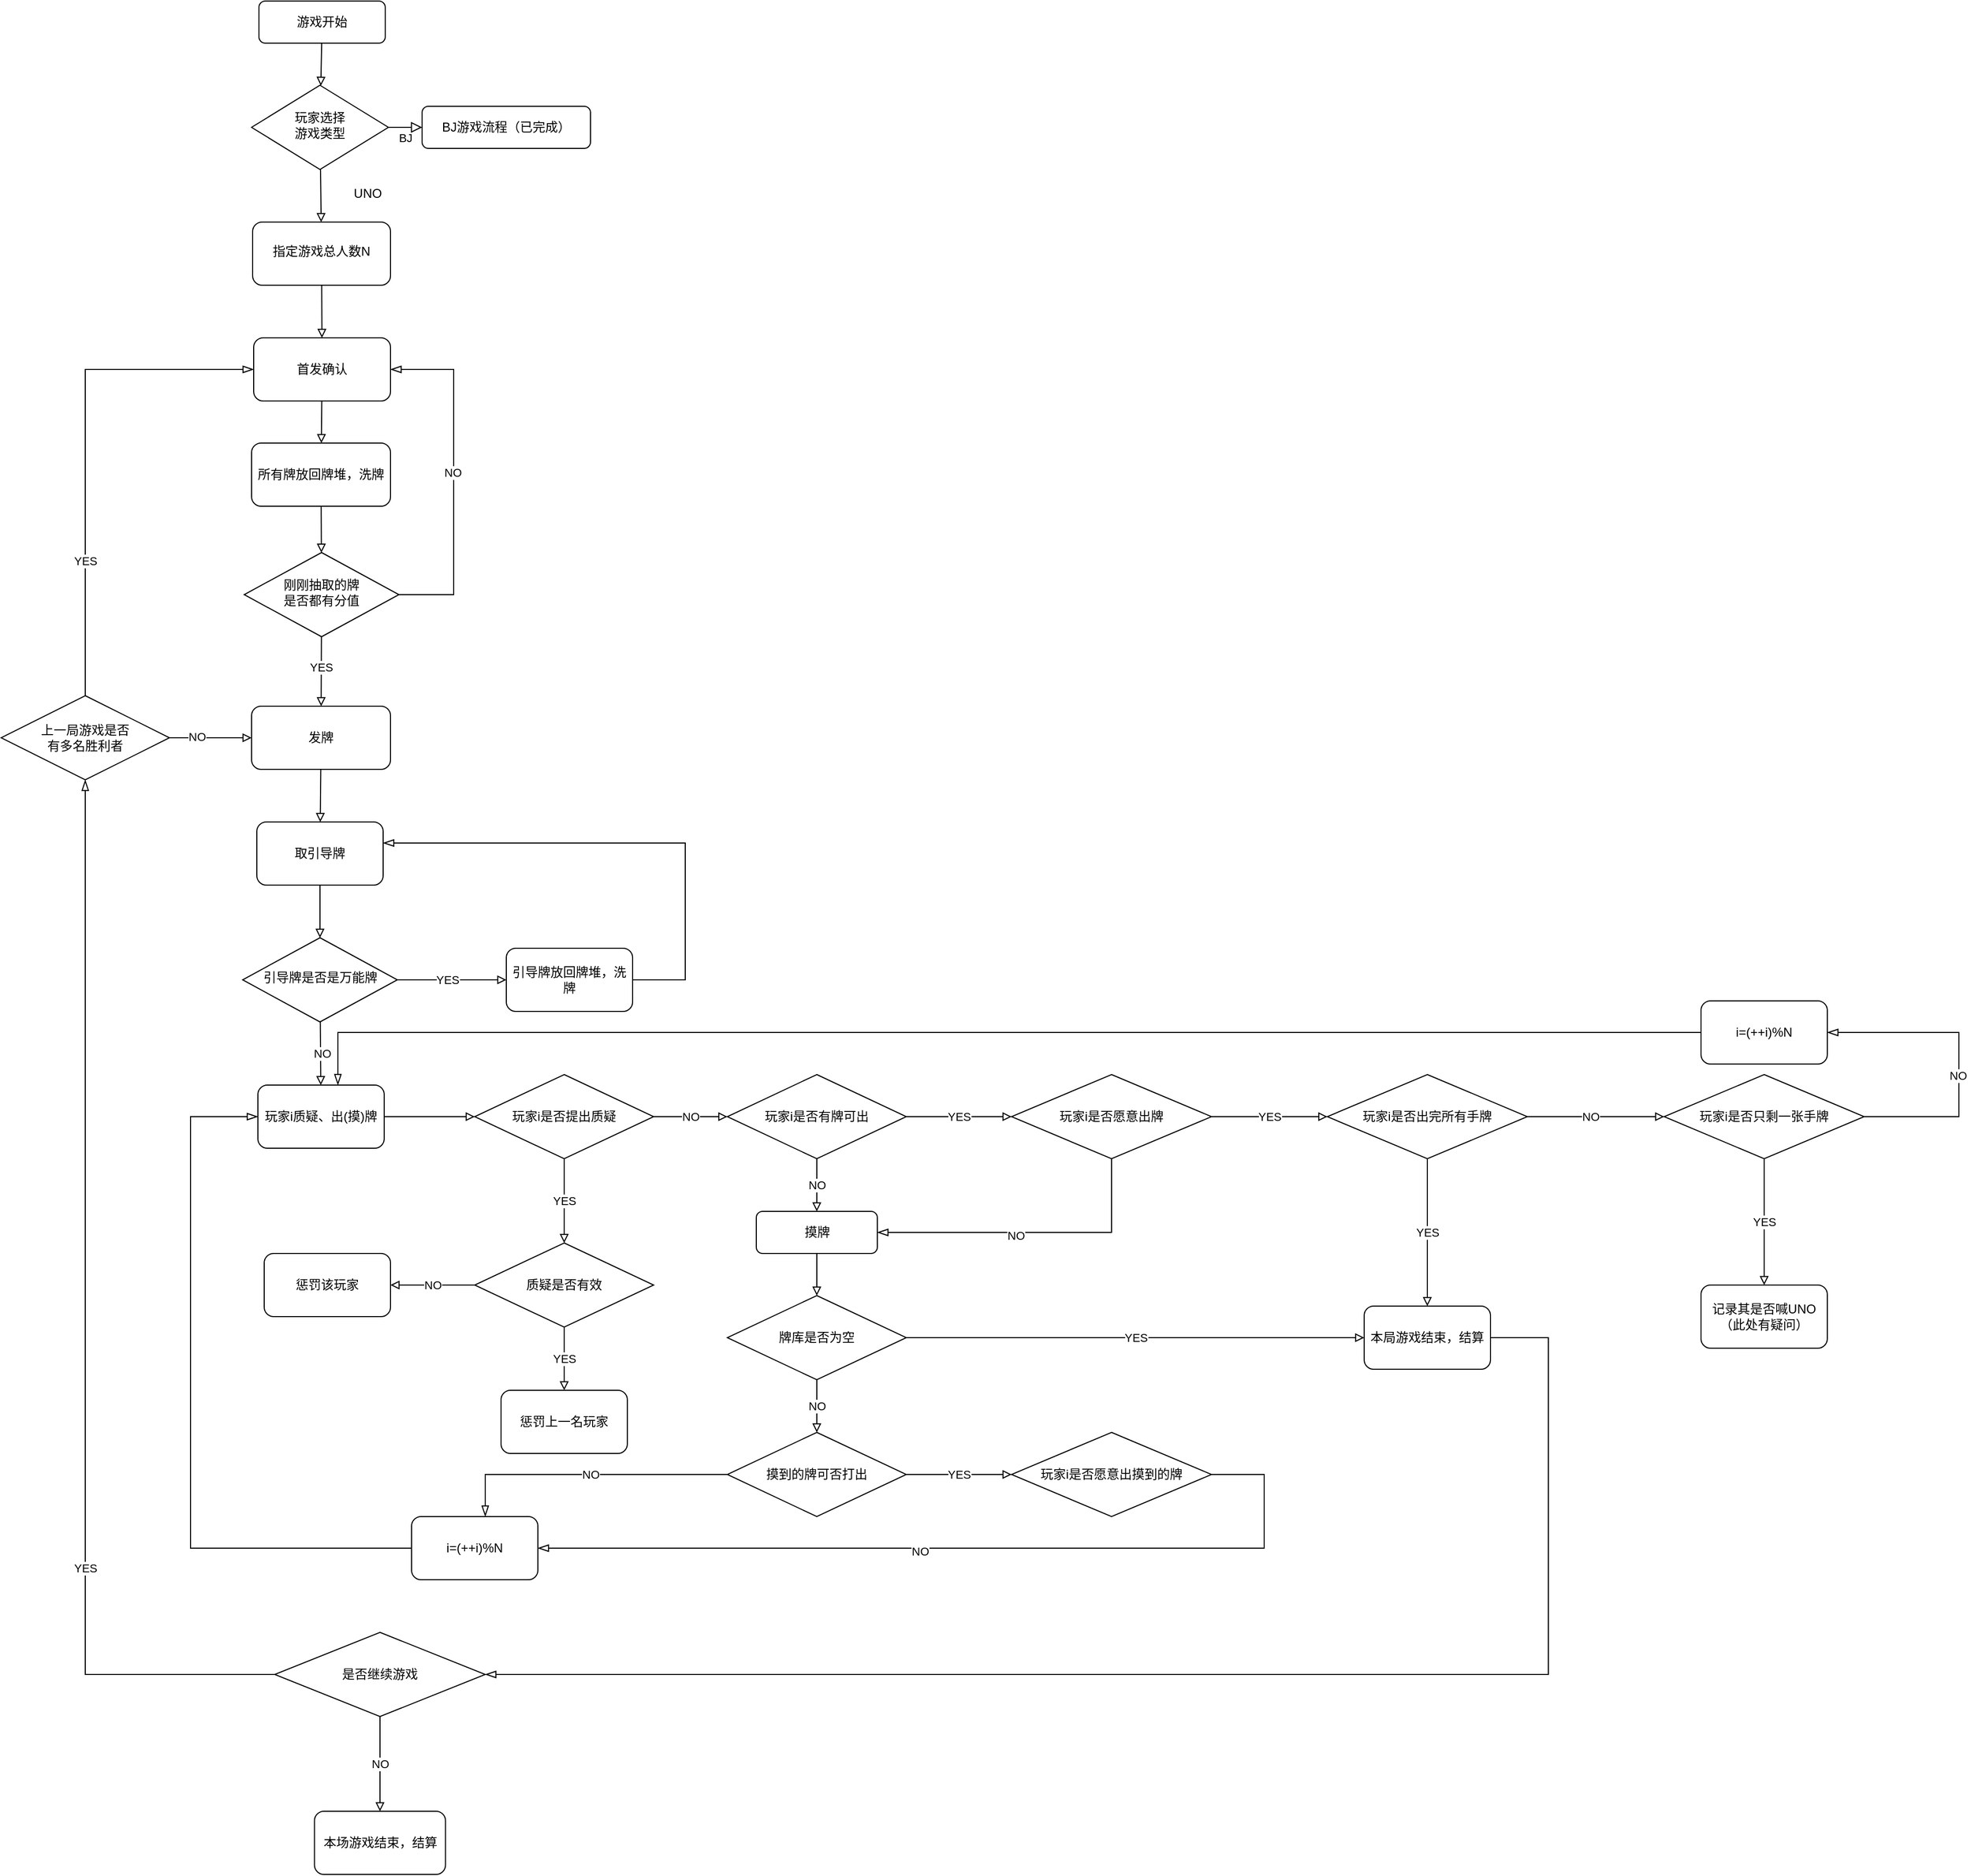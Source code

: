 <mxfile version="24.4.7" type="device">
  <diagram id="C5RBs43oDa-KdzZeNtuy" name="Page-1">
    <mxGraphModel dx="2401" dy="1003" grid="1" gridSize="10" guides="1" tooltips="1" connect="1" arrows="1" fold="1" page="1" pageScale="1" pageWidth="827" pageHeight="1169" math="0" shadow="0">
      <root>
        <mxCell id="WIyWlLk6GJQsqaUBKTNV-0" />
        <mxCell id="WIyWlLk6GJQsqaUBKTNV-1" parent="WIyWlLk6GJQsqaUBKTNV-0" />
        <mxCell id="WIyWlLk6GJQsqaUBKTNV-3" value="游戏开始" style="rounded=1;whiteSpace=wrap;html=1;fontSize=12;glass=0;strokeWidth=1;shadow=0;" parent="WIyWlLk6GJQsqaUBKTNV-1" vertex="1">
          <mxGeometry x="165" y="90" width="120" height="40" as="geometry" />
        </mxCell>
        <mxCell id="WIyWlLk6GJQsqaUBKTNV-5" value="BJ" style="edgeStyle=orthogonalEdgeStyle;rounded=0;html=1;jettySize=auto;orthogonalLoop=1;fontSize=11;endArrow=block;endFill=0;endSize=8;strokeWidth=1;shadow=0;labelBackgroundColor=none;" parent="WIyWlLk6GJQsqaUBKTNV-1" source="WIyWlLk6GJQsqaUBKTNV-6" target="WIyWlLk6GJQsqaUBKTNV-7" edge="1">
          <mxGeometry y="10" relative="1" as="geometry">
            <mxPoint as="offset" />
          </mxGeometry>
        </mxCell>
        <mxCell id="WIyWlLk6GJQsqaUBKTNV-6" value="玩家选择&lt;div&gt;游戏类型&lt;/div&gt;" style="rhombus;whiteSpace=wrap;html=1;shadow=0;fontFamily=Helvetica;fontSize=12;align=center;strokeWidth=1;spacing=6;spacingTop=-4;" parent="WIyWlLk6GJQsqaUBKTNV-1" vertex="1">
          <mxGeometry x="158" y="170" width="130" height="80" as="geometry" />
        </mxCell>
        <mxCell id="WIyWlLk6GJQsqaUBKTNV-7" value="BJ游戏流程（已完成）" style="rounded=1;whiteSpace=wrap;html=1;fontSize=12;glass=0;strokeWidth=1;shadow=0;" parent="WIyWlLk6GJQsqaUBKTNV-1" vertex="1">
          <mxGeometry x="320" y="190" width="160" height="40" as="geometry" />
        </mxCell>
        <mxCell id="YJjeC4FXPyVYjDb1KhZy-0" value="指定游戏总人数N" style="rounded=1;whiteSpace=wrap;html=1;shadow=0;strokeWidth=1;spacing=6;spacingTop=-4;" parent="WIyWlLk6GJQsqaUBKTNV-1" vertex="1">
          <mxGeometry x="159" y="300" width="131" height="60" as="geometry" />
        </mxCell>
        <mxCell id="YJjeC4FXPyVYjDb1KhZy-3" value="" style="endArrow=block;html=1;rounded=0;endFill=0;" parent="WIyWlLk6GJQsqaUBKTNV-1" edge="1" target="YJjeC4FXPyVYjDb1KhZy-0" source="WIyWlLk6GJQsqaUBKTNV-6">
          <mxGeometry width="50" height="50" relative="1" as="geometry">
            <mxPoint x="220" y="250" as="sourcePoint" />
            <mxPoint x="220" y="300" as="targetPoint" />
          </mxGeometry>
        </mxCell>
        <mxCell id="YJjeC4FXPyVYjDb1KhZy-4" value="" style="endArrow=block;html=1;rounded=0;endFill=0;" parent="WIyWlLk6GJQsqaUBKTNV-1" edge="1" target="WIyWlLk6GJQsqaUBKTNV-6" source="WIyWlLk6GJQsqaUBKTNV-3">
          <mxGeometry width="50" height="50" relative="1" as="geometry">
            <mxPoint x="219.5" y="120" as="sourcePoint" />
            <mxPoint x="219" y="170" as="targetPoint" />
          </mxGeometry>
        </mxCell>
        <mxCell id="YJjeC4FXPyVYjDb1KhZy-5" value="" style="endArrow=block;html=1;rounded=0;endFill=0;" parent="WIyWlLk6GJQsqaUBKTNV-1" edge="1" target="YJjeC4FXPyVYjDb1KhZy-6" source="YJjeC4FXPyVYjDb1KhZy-0">
          <mxGeometry width="50" height="50" relative="1" as="geometry">
            <mxPoint x="219.5" y="360" as="sourcePoint" />
            <mxPoint x="219.5" y="410" as="targetPoint" />
          </mxGeometry>
        </mxCell>
        <mxCell id="YJjeC4FXPyVYjDb1KhZy-6" value="首发确认" style="rounded=1;whiteSpace=wrap;html=1;" parent="WIyWlLk6GJQsqaUBKTNV-1" vertex="1">
          <mxGeometry x="160" y="410" width="130" height="60" as="geometry" />
        </mxCell>
        <mxCell id="YJjeC4FXPyVYjDb1KhZy-9" value="发牌" style="rounded=1;whiteSpace=wrap;html=1;" parent="WIyWlLk6GJQsqaUBKTNV-1" vertex="1">
          <mxGeometry x="158" y="760" width="132" height="60" as="geometry" />
        </mxCell>
        <mxCell id="YJjeC4FXPyVYjDb1KhZy-10" value="" style="endArrow=block;html=1;rounded=0;endFill=0;" parent="WIyWlLk6GJQsqaUBKTNV-1" edge="1" target="YJjeC4FXPyVYjDb1KhZy-11" source="YJjeC4FXPyVYjDb1KhZy-9">
          <mxGeometry width="50" height="50" relative="1" as="geometry">
            <mxPoint x="218.5" y="820" as="sourcePoint" />
            <mxPoint x="218" y="870" as="targetPoint" />
          </mxGeometry>
        </mxCell>
        <mxCell id="YJjeC4FXPyVYjDb1KhZy-11" value="取引导牌" style="rounded=1;whiteSpace=wrap;html=1;" parent="WIyWlLk6GJQsqaUBKTNV-1" vertex="1">
          <mxGeometry x="163" y="870" width="120" height="60" as="geometry" />
        </mxCell>
        <mxCell id="YJjeC4FXPyVYjDb1KhZy-12" value="" style="endArrow=block;html=1;rounded=0;endFill=0;" parent="WIyWlLk6GJQsqaUBKTNV-1" edge="1" target="os3W4GuwjXZK0gJAUTzJ-74" source="YJjeC4FXPyVYjDb1KhZy-11">
          <mxGeometry width="50" height="50" relative="1" as="geometry">
            <mxPoint x="218" y="930" as="sourcePoint" />
            <mxPoint x="217.5" y="980" as="targetPoint" />
          </mxGeometry>
        </mxCell>
        <mxCell id="YJjeC4FXPyVYjDb1KhZy-13" value="玩家i质疑、出(摸)牌" style="rounded=1;whiteSpace=wrap;html=1;" parent="WIyWlLk6GJQsqaUBKTNV-1" vertex="1">
          <mxGeometry x="164" y="1120" width="120" height="60" as="geometry" />
        </mxCell>
        <mxCell id="YJjeC4FXPyVYjDb1KhZy-14" value="" style="endArrow=block;html=1;rounded=0;endFill=0;" parent="WIyWlLk6GJQsqaUBKTNV-1" source="YJjeC4FXPyVYjDb1KhZy-13" edge="1" target="YJjeC4FXPyVYjDb1KhZy-56">
          <mxGeometry width="50" height="50" relative="1" as="geometry">
            <mxPoint x="400" y="1080" as="sourcePoint" />
            <mxPoint x="370" y="1150" as="targetPoint" />
          </mxGeometry>
        </mxCell>
        <mxCell id="YJjeC4FXPyVYjDb1KhZy-15" value="玩家i是否出完所有手牌" style="rhombus;whiteSpace=wrap;html=1;" parent="WIyWlLk6GJQsqaUBKTNV-1" vertex="1">
          <mxGeometry x="1180" y="1110" width="190" height="80" as="geometry" />
        </mxCell>
        <mxCell id="YJjeC4FXPyVYjDb1KhZy-16" value="" style="endArrow=block;html=1;rounded=0;endFill=0;" parent="WIyWlLk6GJQsqaUBKTNV-1" edge="1" target="YJjeC4FXPyVYjDb1KhZy-19" source="YJjeC4FXPyVYjDb1KhZy-15">
          <mxGeometry relative="1" as="geometry">
            <mxPoint x="1274.5" y="1190" as="sourcePoint" />
            <mxPoint x="1274.5" y="1310" as="targetPoint" />
          </mxGeometry>
        </mxCell>
        <mxCell id="YJjeC4FXPyVYjDb1KhZy-17" value="YES" style="edgeLabel;resizable=0;html=1;;align=center;verticalAlign=middle;" parent="YJjeC4FXPyVYjDb1KhZy-16" connectable="0" vertex="1">
          <mxGeometry relative="1" as="geometry" />
        </mxCell>
        <mxCell id="YJjeC4FXPyVYjDb1KhZy-19" value="本局游戏结束，结算" style="rounded=1;whiteSpace=wrap;html=1;" parent="WIyWlLk6GJQsqaUBKTNV-1" vertex="1">
          <mxGeometry x="1215" y="1330" width="120" height="60" as="geometry" />
        </mxCell>
        <mxCell id="YJjeC4FXPyVYjDb1KhZy-23" value="是否继续游戏" style="rhombus;whiteSpace=wrap;html=1;" parent="WIyWlLk6GJQsqaUBKTNV-1" vertex="1">
          <mxGeometry x="180" y="1640" width="200" height="80" as="geometry" />
        </mxCell>
        <mxCell id="YJjeC4FXPyVYjDb1KhZy-24" value="" style="endArrow=block;html=1;rounded=0;endFill=0;" parent="WIyWlLk6GJQsqaUBKTNV-1" target="YJjeC4FXPyVYjDb1KhZy-26" edge="1" source="YJjeC4FXPyVYjDb1KhZy-23">
          <mxGeometry relative="1" as="geometry">
            <mxPoint x="285" y="1630" as="sourcePoint" />
            <mxPoint x="285" y="1750" as="targetPoint" />
          </mxGeometry>
        </mxCell>
        <mxCell id="YJjeC4FXPyVYjDb1KhZy-25" value="NO" style="edgeLabel;resizable=0;html=1;;align=center;verticalAlign=middle;" parent="YJjeC4FXPyVYjDb1KhZy-24" connectable="0" vertex="1">
          <mxGeometry relative="1" as="geometry" />
        </mxCell>
        <mxCell id="YJjeC4FXPyVYjDb1KhZy-26" value="本场游戏结束，结算" style="rounded=1;whiteSpace=wrap;html=1;" parent="WIyWlLk6GJQsqaUBKTNV-1" vertex="1">
          <mxGeometry x="217.75" y="1810" width="124.5" height="60" as="geometry" />
        </mxCell>
        <mxCell id="YJjeC4FXPyVYjDb1KhZy-35" value="" style="endArrow=block;html=1;rounded=0;endFill=0;" parent="WIyWlLk6GJQsqaUBKTNV-1" source="YJjeC4FXPyVYjDb1KhZy-15" edge="1" target="YJjeC4FXPyVYjDb1KhZy-37">
          <mxGeometry relative="1" as="geometry">
            <mxPoint x="1460" y="1140" as="sourcePoint" />
            <mxPoint x="1500" y="1150" as="targetPoint" />
          </mxGeometry>
        </mxCell>
        <mxCell id="YJjeC4FXPyVYjDb1KhZy-36" value="NO" style="edgeLabel;resizable=0;html=1;;align=center;verticalAlign=middle;" parent="YJjeC4FXPyVYjDb1KhZy-35" connectable="0" vertex="1">
          <mxGeometry relative="1" as="geometry">
            <mxPoint x="-5" as="offset" />
          </mxGeometry>
        </mxCell>
        <mxCell id="YJjeC4FXPyVYjDb1KhZy-37" value="玩家i是否只剩一张手牌" style="rhombus;whiteSpace=wrap;html=1;" parent="WIyWlLk6GJQsqaUBKTNV-1" vertex="1">
          <mxGeometry x="1500" y="1110" width="190" height="80" as="geometry" />
        </mxCell>
        <mxCell id="YJjeC4FXPyVYjDb1KhZy-43" value="" style="endArrow=block;html=1;rounded=0;endFill=0;" parent="WIyWlLk6GJQsqaUBKTNV-1" edge="1" target="YJjeC4FXPyVYjDb1KhZy-48" source="YJjeC4FXPyVYjDb1KhZy-37">
          <mxGeometry relative="1" as="geometry">
            <mxPoint x="1594.5" y="1190" as="sourcePoint" />
            <mxPoint x="1594.5" y="1310" as="targetPoint" />
          </mxGeometry>
        </mxCell>
        <mxCell id="YJjeC4FXPyVYjDb1KhZy-44" value="YES" style="edgeLabel;resizable=0;html=1;;align=center;verticalAlign=middle;" parent="YJjeC4FXPyVYjDb1KhZy-43" connectable="0" vertex="1">
          <mxGeometry relative="1" as="geometry" />
        </mxCell>
        <mxCell id="YJjeC4FXPyVYjDb1KhZy-46" value="i=(++i)%N" style="rounded=1;whiteSpace=wrap;html=1;" parent="WIyWlLk6GJQsqaUBKTNV-1" vertex="1">
          <mxGeometry x="1535" y="1040" width="120" height="60" as="geometry" />
        </mxCell>
        <mxCell id="YJjeC4FXPyVYjDb1KhZy-48" value="记录其是否喊UNO（此处有疑问）" style="rounded=1;whiteSpace=wrap;html=1;" parent="WIyWlLk6GJQsqaUBKTNV-1" vertex="1">
          <mxGeometry x="1535" y="1310" width="120" height="60" as="geometry" />
        </mxCell>
        <mxCell id="YJjeC4FXPyVYjDb1KhZy-56" value="玩家i是否提出质疑" style="rhombus;whiteSpace=wrap;html=1;" parent="WIyWlLk6GJQsqaUBKTNV-1" vertex="1">
          <mxGeometry x="370" y="1110" width="170" height="80" as="geometry" />
        </mxCell>
        <mxCell id="YJjeC4FXPyVYjDb1KhZy-57" value="" style="endArrow=block;html=1;rounded=0;endFill=0;" parent="WIyWlLk6GJQsqaUBKTNV-1" source="YJjeC4FXPyVYjDb1KhZy-56" target="os3W4GuwjXZK0gJAUTzJ-100" edge="1">
          <mxGeometry relative="1" as="geometry">
            <mxPoint x="550" y="1149.5" as="sourcePoint" />
            <mxPoint x="630" y="1150" as="targetPoint" />
          </mxGeometry>
        </mxCell>
        <mxCell id="YJjeC4FXPyVYjDb1KhZy-58" value="NO" style="edgeLabel;resizable=0;html=1;;align=center;verticalAlign=middle;" parent="YJjeC4FXPyVYjDb1KhZy-57" connectable="0" vertex="1">
          <mxGeometry relative="1" as="geometry" />
        </mxCell>
        <mxCell id="YJjeC4FXPyVYjDb1KhZy-60" value="" style="endArrow=block;html=1;rounded=0;endFill=0;" parent="WIyWlLk6GJQsqaUBKTNV-1" edge="1" target="YJjeC4FXPyVYjDb1KhZy-65" source="YJjeC4FXPyVYjDb1KhZy-56">
          <mxGeometry relative="1" as="geometry">
            <mxPoint x="454.5" y="1190" as="sourcePoint" />
            <mxPoint x="455" y="1270" as="targetPoint" />
          </mxGeometry>
        </mxCell>
        <mxCell id="YJjeC4FXPyVYjDb1KhZy-61" value="YES" style="edgeLabel;resizable=0;html=1;;align=center;verticalAlign=middle;" parent="YJjeC4FXPyVYjDb1KhZy-60" connectable="0" vertex="1">
          <mxGeometry relative="1" as="geometry" />
        </mxCell>
        <mxCell id="YJjeC4FXPyVYjDb1KhZy-65" value="质疑是否有效" style="rhombus;whiteSpace=wrap;html=1;" parent="WIyWlLk6GJQsqaUBKTNV-1" vertex="1">
          <mxGeometry x="370" y="1270" width="170" height="80" as="geometry" />
        </mxCell>
        <mxCell id="YJjeC4FXPyVYjDb1KhZy-66" value="" style="endArrow=block;html=1;rounded=0;endFill=0;" parent="WIyWlLk6GJQsqaUBKTNV-1" edge="1" target="YJjeC4FXPyVYjDb1KhZy-68" source="YJjeC4FXPyVYjDb1KhZy-65">
          <mxGeometry relative="1" as="geometry">
            <mxPoint x="454.5" y="1350" as="sourcePoint" />
            <mxPoint x="455" y="1410" as="targetPoint" />
          </mxGeometry>
        </mxCell>
        <mxCell id="YJjeC4FXPyVYjDb1KhZy-67" value="YES" style="edgeLabel;resizable=0;html=1;;align=center;verticalAlign=middle;" parent="YJjeC4FXPyVYjDb1KhZy-66" connectable="0" vertex="1">
          <mxGeometry relative="1" as="geometry" />
        </mxCell>
        <mxCell id="YJjeC4FXPyVYjDb1KhZy-68" value="惩罚上一名玩家" style="rounded=1;whiteSpace=wrap;html=1;" parent="WIyWlLk6GJQsqaUBKTNV-1" vertex="1">
          <mxGeometry x="395" y="1410" width="120" height="60" as="geometry" />
        </mxCell>
        <mxCell id="YJjeC4FXPyVYjDb1KhZy-69" value="" style="endArrow=block;html=1;rounded=0;endFill=0;" parent="WIyWlLk6GJQsqaUBKTNV-1" source="YJjeC4FXPyVYjDb1KhZy-65" edge="1" target="YJjeC4FXPyVYjDb1KhZy-71">
          <mxGeometry relative="1" as="geometry">
            <mxPoint x="210" y="1280" as="sourcePoint" />
            <mxPoint x="290" y="1310" as="targetPoint" />
          </mxGeometry>
        </mxCell>
        <mxCell id="YJjeC4FXPyVYjDb1KhZy-70" value="NO" style="edgeLabel;resizable=0;html=1;;align=center;verticalAlign=middle;" parent="YJjeC4FXPyVYjDb1KhZy-69" connectable="0" vertex="1">
          <mxGeometry relative="1" as="geometry" />
        </mxCell>
        <mxCell id="YJjeC4FXPyVYjDb1KhZy-71" value="惩罚该玩家" style="rounded=1;whiteSpace=wrap;html=1;" parent="WIyWlLk6GJQsqaUBKTNV-1" vertex="1">
          <mxGeometry x="170" y="1280" width="120" height="60" as="geometry" />
        </mxCell>
        <mxCell id="os3W4GuwjXZK0gJAUTzJ-2" value="UNO" style="text;html=1;align=center;verticalAlign=middle;resizable=0;points=[];autosize=1;strokeColor=none;fillColor=none;" vertex="1" parent="WIyWlLk6GJQsqaUBKTNV-1">
          <mxGeometry x="242.5" y="258" width="50" height="30" as="geometry" />
        </mxCell>
        <mxCell id="os3W4GuwjXZK0gJAUTzJ-58" value="刚刚抽取的牌&lt;div&gt;是否都&lt;span style=&quot;background-color: initial;&quot;&gt;有分值&lt;/span&gt;&lt;/div&gt;" style="rhombus;whiteSpace=wrap;html=1;shadow=0;fontFamily=Helvetica;fontSize=12;align=center;strokeWidth=1;spacing=6;spacingTop=-4;" vertex="1" parent="WIyWlLk6GJQsqaUBKTNV-1">
          <mxGeometry x="151" y="614" width="147" height="80" as="geometry" />
        </mxCell>
        <mxCell id="os3W4GuwjXZK0gJAUTzJ-60" value="" style="endArrow=block;html=1;rounded=0;endFill=0;" edge="1" parent="WIyWlLk6GJQsqaUBKTNV-1" source="YJjeC4FXPyVYjDb1KhZy-6" target="os3W4GuwjXZK0gJAUTzJ-64">
          <mxGeometry width="50" height="50" relative="1" as="geometry">
            <mxPoint x="440" y="380" as="sourcePoint" />
            <mxPoint x="440" y="430" as="targetPoint" />
          </mxGeometry>
        </mxCell>
        <mxCell id="os3W4GuwjXZK0gJAUTzJ-61" value="" style="endArrow=block;html=1;rounded=0;endFill=0;" edge="1" parent="WIyWlLk6GJQsqaUBKTNV-1" source="os3W4GuwjXZK0gJAUTzJ-58" target="YJjeC4FXPyVYjDb1KhZy-9">
          <mxGeometry width="50" height="50" relative="1" as="geometry">
            <mxPoint x="230" y="700" as="sourcePoint" />
            <mxPoint x="218" y="760" as="targetPoint" />
          </mxGeometry>
        </mxCell>
        <mxCell id="os3W4GuwjXZK0gJAUTzJ-62" value="YES" style="edgeLabel;html=1;align=center;verticalAlign=middle;resizable=0;points=[];" vertex="1" connectable="0" parent="os3W4GuwjXZK0gJAUTzJ-61">
          <mxGeometry x="-0.139" relative="1" as="geometry">
            <mxPoint as="offset" />
          </mxGeometry>
        </mxCell>
        <mxCell id="os3W4GuwjXZK0gJAUTzJ-63" value="" style="endArrow=block;html=1;rounded=0;endFill=0;" edge="1" parent="WIyWlLk6GJQsqaUBKTNV-1" source="os3W4GuwjXZK0gJAUTzJ-64" target="os3W4GuwjXZK0gJAUTzJ-58">
          <mxGeometry width="50" height="50" relative="1" as="geometry">
            <mxPoint x="340" y="580" as="sourcePoint" />
            <mxPoint x="430" y="584" as="targetPoint" />
          </mxGeometry>
        </mxCell>
        <mxCell id="os3W4GuwjXZK0gJAUTzJ-64" value="所有牌放回牌堆，洗牌" style="rounded=1;whiteSpace=wrap;html=1;" vertex="1" parent="WIyWlLk6GJQsqaUBKTNV-1">
          <mxGeometry x="158" y="510" width="132" height="60" as="geometry" />
        </mxCell>
        <mxCell id="os3W4GuwjXZK0gJAUTzJ-72" value="" style="edgeStyle=elbowEdgeStyle;elbow=horizontal;endArrow=blockThin;html=1;curved=0;rounded=0;endSize=8;startSize=8;endFill=0;" edge="1" parent="WIyWlLk6GJQsqaUBKTNV-1" source="os3W4GuwjXZK0gJAUTzJ-58" target="YJjeC4FXPyVYjDb1KhZy-6">
          <mxGeometry width="50" height="50" relative="1" as="geometry">
            <mxPoint x="590" y="750" as="sourcePoint" />
            <mxPoint x="640" y="700" as="targetPoint" />
            <Array as="points">
              <mxPoint x="350" y="550" />
            </Array>
          </mxGeometry>
        </mxCell>
        <mxCell id="os3W4GuwjXZK0gJAUTzJ-73" value="NO" style="edgeLabel;html=1;align=center;verticalAlign=middle;resizable=0;points=[];" vertex="1" connectable="0" parent="os3W4GuwjXZK0gJAUTzJ-72">
          <mxGeometry x="0.034" y="1" relative="1" as="geometry">
            <mxPoint as="offset" />
          </mxGeometry>
        </mxCell>
        <mxCell id="os3W4GuwjXZK0gJAUTzJ-74" value="引导牌是否是万能牌" style="rhombus;whiteSpace=wrap;html=1;shadow=0;fontFamily=Helvetica;fontSize=12;align=center;strokeWidth=1;spacing=6;spacingTop=-4;" vertex="1" parent="WIyWlLk6GJQsqaUBKTNV-1">
          <mxGeometry x="149.5" y="980" width="147" height="80" as="geometry" />
        </mxCell>
        <mxCell id="os3W4GuwjXZK0gJAUTzJ-76" value="" style="endArrow=block;html=1;rounded=0;endFill=0;" edge="1" parent="WIyWlLk6GJQsqaUBKTNV-1" source="os3W4GuwjXZK0gJAUTzJ-74" target="YJjeC4FXPyVYjDb1KhZy-13">
          <mxGeometry width="50" height="50" relative="1" as="geometry">
            <mxPoint x="219.57" y="1060" as="sourcePoint" />
            <mxPoint x="219.57" y="1110" as="targetPoint" />
          </mxGeometry>
        </mxCell>
        <mxCell id="os3W4GuwjXZK0gJAUTzJ-77" value="NO" style="edgeLabel;html=1;align=center;verticalAlign=middle;resizable=0;points=[];" vertex="1" connectable="0" parent="os3W4GuwjXZK0gJAUTzJ-76">
          <mxGeometry x="-0.329" y="1" relative="1" as="geometry">
            <mxPoint y="10" as="offset" />
          </mxGeometry>
        </mxCell>
        <mxCell id="os3W4GuwjXZK0gJAUTzJ-78" value="" style="edgeStyle=segmentEdgeStyle;endArrow=blockThin;html=1;curved=0;rounded=0;endSize=8;startSize=8;endFill=0;" edge="1" parent="WIyWlLk6GJQsqaUBKTNV-1" source="YJjeC4FXPyVYjDb1KhZy-19" target="YJjeC4FXPyVYjDb1KhZy-23">
          <mxGeometry width="50" height="50" relative="1" as="geometry">
            <mxPoint x="630" y="1340" as="sourcePoint" />
            <mxPoint x="680" y="1290" as="targetPoint" />
            <Array as="points">
              <mxPoint x="1390" y="1360" />
              <mxPoint x="1390" y="1680" />
            </Array>
          </mxGeometry>
        </mxCell>
        <mxCell id="os3W4GuwjXZK0gJAUTzJ-79" value="" style="edgeStyle=elbowEdgeStyle;elbow=horizontal;endArrow=blockThin;html=1;curved=0;rounded=0;endSize=8;startSize=8;endFill=0;" edge="1" parent="WIyWlLk6GJQsqaUBKTNV-1" source="YJjeC4FXPyVYjDb1KhZy-37" target="YJjeC4FXPyVYjDb1KhZy-46">
          <mxGeometry width="50" height="50" relative="1" as="geometry">
            <mxPoint x="1880" y="1000" as="sourcePoint" />
            <mxPoint x="1868" y="786" as="targetPoint" />
            <Array as="points">
              <mxPoint x="1780" y="1150" />
            </Array>
          </mxGeometry>
        </mxCell>
        <mxCell id="os3W4GuwjXZK0gJAUTzJ-80" value="NO" style="edgeLabel;html=1;align=center;verticalAlign=middle;resizable=0;points=[];" vertex="1" connectable="0" parent="os3W4GuwjXZK0gJAUTzJ-79">
          <mxGeometry x="0.034" y="1" relative="1" as="geometry">
            <mxPoint y="23" as="offset" />
          </mxGeometry>
        </mxCell>
        <mxCell id="os3W4GuwjXZK0gJAUTzJ-81" value="" style="edgeStyle=segmentEdgeStyle;endArrow=blockThin;html=1;curved=0;rounded=0;endSize=8;startSize=8;endFill=0;" edge="1" parent="WIyWlLk6GJQsqaUBKTNV-1" source="YJjeC4FXPyVYjDb1KhZy-46" target="YJjeC4FXPyVYjDb1KhZy-13">
          <mxGeometry width="50" height="50" relative="1" as="geometry">
            <mxPoint x="977" y="1070" as="sourcePoint" />
            <mxPoint x="230.0" y="1120" as="targetPoint" />
            <Array as="points">
              <mxPoint x="240" y="1070" />
            </Array>
          </mxGeometry>
        </mxCell>
        <mxCell id="os3W4GuwjXZK0gJAUTzJ-82" value="引导牌放回牌堆，洗牌" style="rounded=1;whiteSpace=wrap;html=1;" vertex="1" parent="WIyWlLk6GJQsqaUBKTNV-1">
          <mxGeometry x="400" y="990" width="120" height="60" as="geometry" />
        </mxCell>
        <mxCell id="os3W4GuwjXZK0gJAUTzJ-83" value="" style="endArrow=block;html=1;rounded=0;endFill=0;" edge="1" parent="WIyWlLk6GJQsqaUBKTNV-1" source="os3W4GuwjXZK0gJAUTzJ-74" target="os3W4GuwjXZK0gJAUTzJ-82">
          <mxGeometry width="50" height="50" relative="1" as="geometry">
            <mxPoint x="460" y="670" as="sourcePoint" />
            <mxPoint x="459.5" y="720" as="targetPoint" />
          </mxGeometry>
        </mxCell>
        <mxCell id="os3W4GuwjXZK0gJAUTzJ-84" value="YES" style="edgeLabel;html=1;align=center;verticalAlign=middle;resizable=0;points=[];" vertex="1" connectable="0" parent="os3W4GuwjXZK0gJAUTzJ-83">
          <mxGeometry x="-0.284" y="-2" relative="1" as="geometry">
            <mxPoint x="10" y="-2" as="offset" />
          </mxGeometry>
        </mxCell>
        <mxCell id="os3W4GuwjXZK0gJAUTzJ-85" value="" style="edgeStyle=elbowEdgeStyle;elbow=horizontal;endArrow=blockThin;html=1;curved=0;rounded=0;endSize=8;startSize=8;endFill=0;" edge="1" parent="WIyWlLk6GJQsqaUBKTNV-1" source="os3W4GuwjXZK0gJAUTzJ-82" target="YJjeC4FXPyVYjDb1KhZy-11">
          <mxGeometry width="50" height="50" relative="1" as="geometry">
            <mxPoint x="410" y="850" as="sourcePoint" />
            <mxPoint x="375" y="770" as="targetPoint" />
            <Array as="points">
              <mxPoint x="570" y="890" />
            </Array>
          </mxGeometry>
        </mxCell>
        <mxCell id="os3W4GuwjXZK0gJAUTzJ-91" value="" style="edgeStyle=segmentEdgeStyle;endArrow=blockThin;html=1;curved=0;rounded=0;endSize=8;startSize=8;endFill=0;" edge="1" parent="WIyWlLk6GJQsqaUBKTNV-1" source="YJjeC4FXPyVYjDb1KhZy-23" target="os3W4GuwjXZK0gJAUTzJ-95">
          <mxGeometry width="50" height="50" relative="1" as="geometry">
            <mxPoint x="20" y="1270" as="sourcePoint" />
            <mxPoint x="-140" y="1350" as="targetPoint" />
          </mxGeometry>
        </mxCell>
        <mxCell id="os3W4GuwjXZK0gJAUTzJ-94" value="YES" style="edgeLabel;html=1;align=center;verticalAlign=middle;resizable=0;points=[];" vertex="1" connectable="0" parent="os3W4GuwjXZK0gJAUTzJ-91">
          <mxGeometry x="-0.453" relative="1" as="geometry">
            <mxPoint as="offset" />
          </mxGeometry>
        </mxCell>
        <mxCell id="os3W4GuwjXZK0gJAUTzJ-95" value="上一局游戏是否&lt;div&gt;有多名胜利者&lt;/div&gt;" style="rhombus;whiteSpace=wrap;html=1;" vertex="1" parent="WIyWlLk6GJQsqaUBKTNV-1">
          <mxGeometry x="-80" y="750" width="160" height="80" as="geometry" />
        </mxCell>
        <mxCell id="os3W4GuwjXZK0gJAUTzJ-96" value="" style="edgeStyle=segmentEdgeStyle;endArrow=blockThin;html=1;curved=0;rounded=0;endSize=8;startSize=8;endFill=0;" edge="1" parent="WIyWlLk6GJQsqaUBKTNV-1" source="os3W4GuwjXZK0gJAUTzJ-95" target="YJjeC4FXPyVYjDb1KhZy-6">
          <mxGeometry width="50" height="50" relative="1" as="geometry">
            <mxPoint x="-80" y="540" as="sourcePoint" />
            <mxPoint x="-185" y="-140" as="targetPoint" />
            <Array as="points">
              <mxPoint y="440" />
            </Array>
          </mxGeometry>
        </mxCell>
        <mxCell id="os3W4GuwjXZK0gJAUTzJ-97" value="YES" style="edgeLabel;html=1;align=center;verticalAlign=middle;resizable=0;points=[];" vertex="1" connectable="0" parent="os3W4GuwjXZK0gJAUTzJ-96">
          <mxGeometry x="-0.453" relative="1" as="geometry">
            <mxPoint as="offset" />
          </mxGeometry>
        </mxCell>
        <mxCell id="os3W4GuwjXZK0gJAUTzJ-98" value="" style="endArrow=block;html=1;rounded=0;endFill=0;" edge="1" parent="WIyWlLk6GJQsqaUBKTNV-1" source="os3W4GuwjXZK0gJAUTzJ-95" target="YJjeC4FXPyVYjDb1KhZy-9">
          <mxGeometry width="50" height="50" relative="1" as="geometry">
            <mxPoint x="90" y="660" as="sourcePoint" />
            <mxPoint x="90" y="720" as="targetPoint" />
          </mxGeometry>
        </mxCell>
        <mxCell id="os3W4GuwjXZK0gJAUTzJ-99" value="NO" style="edgeLabel;html=1;align=center;verticalAlign=middle;resizable=0;points=[];" vertex="1" connectable="0" parent="os3W4GuwjXZK0gJAUTzJ-98">
          <mxGeometry x="-0.329" y="1" relative="1" as="geometry">
            <mxPoint as="offset" />
          </mxGeometry>
        </mxCell>
        <mxCell id="os3W4GuwjXZK0gJAUTzJ-100" value="玩家i是否有牌可出" style="rhombus;whiteSpace=wrap;html=1;" vertex="1" parent="WIyWlLk6GJQsqaUBKTNV-1">
          <mxGeometry x="610" y="1110" width="170" height="80" as="geometry" />
        </mxCell>
        <mxCell id="os3W4GuwjXZK0gJAUTzJ-103" value="" style="endArrow=block;html=1;rounded=0;endFill=0;" edge="1" parent="WIyWlLk6GJQsqaUBKTNV-1" source="os3W4GuwjXZK0gJAUTzJ-100" target="os3W4GuwjXZK0gJAUTzJ-105">
          <mxGeometry relative="1" as="geometry">
            <mxPoint x="670" y="1240" as="sourcePoint" />
            <mxPoint x="715" y="1250" as="targetPoint" />
          </mxGeometry>
        </mxCell>
        <mxCell id="os3W4GuwjXZK0gJAUTzJ-104" value="NO" style="edgeLabel;resizable=0;html=1;;align=center;verticalAlign=middle;" connectable="0" vertex="1" parent="os3W4GuwjXZK0gJAUTzJ-103">
          <mxGeometry relative="1" as="geometry" />
        </mxCell>
        <mxCell id="os3W4GuwjXZK0gJAUTzJ-105" value="摸牌" style="rounded=1;whiteSpace=wrap;html=1;" vertex="1" parent="WIyWlLk6GJQsqaUBKTNV-1">
          <mxGeometry x="637.5" y="1240" width="115" height="40" as="geometry" />
        </mxCell>
        <mxCell id="os3W4GuwjXZK0gJAUTzJ-106" value="牌库是否为空" style="rhombus;whiteSpace=wrap;html=1;" vertex="1" parent="WIyWlLk6GJQsqaUBKTNV-1">
          <mxGeometry x="610" y="1320" width="170" height="80" as="geometry" />
        </mxCell>
        <mxCell id="os3W4GuwjXZK0gJAUTzJ-107" value="" style="endArrow=block;html=1;rounded=0;endFill=0;" edge="1" parent="WIyWlLk6GJQsqaUBKTNV-1" source="os3W4GuwjXZK0gJAUTzJ-106" target="YJjeC4FXPyVYjDb1KhZy-19">
          <mxGeometry relative="1" as="geometry">
            <mxPoint x="900" y="1180" as="sourcePoint" />
            <mxPoint x="900.5" y="1260" as="targetPoint" />
          </mxGeometry>
        </mxCell>
        <mxCell id="os3W4GuwjXZK0gJAUTzJ-108" value="YES" style="edgeLabel;resizable=0;html=1;;align=center;verticalAlign=middle;" connectable="0" vertex="1" parent="os3W4GuwjXZK0gJAUTzJ-107">
          <mxGeometry relative="1" as="geometry" />
        </mxCell>
        <mxCell id="os3W4GuwjXZK0gJAUTzJ-109" value="" style="endArrow=block;html=1;rounded=0;endFill=0;" edge="1" parent="WIyWlLk6GJQsqaUBKTNV-1" source="os3W4GuwjXZK0gJAUTzJ-105" target="os3W4GuwjXZK0gJAUTzJ-106">
          <mxGeometry width="50" height="50" relative="1" as="geometry">
            <mxPoint x="900" y="1220" as="sourcePoint" />
            <mxPoint x="992" y="1220" as="targetPoint" />
          </mxGeometry>
        </mxCell>
        <mxCell id="os3W4GuwjXZK0gJAUTzJ-110" value="" style="endArrow=block;html=1;rounded=0;endFill=0;" edge="1" parent="WIyWlLk6GJQsqaUBKTNV-1" source="os3W4GuwjXZK0gJAUTzJ-106" target="os3W4GuwjXZK0gJAUTzJ-113">
          <mxGeometry relative="1" as="geometry">
            <mxPoint x="730" y="1440" as="sourcePoint" />
            <mxPoint x="700" y="1480" as="targetPoint" />
          </mxGeometry>
        </mxCell>
        <mxCell id="os3W4GuwjXZK0gJAUTzJ-111" value="NO" style="edgeLabel;resizable=0;html=1;;align=center;verticalAlign=middle;" connectable="0" vertex="1" parent="os3W4GuwjXZK0gJAUTzJ-110">
          <mxGeometry relative="1" as="geometry" />
        </mxCell>
        <mxCell id="os3W4GuwjXZK0gJAUTzJ-113" value="摸到的牌可否打出" style="rhombus;whiteSpace=wrap;html=1;" vertex="1" parent="WIyWlLk6GJQsqaUBKTNV-1">
          <mxGeometry x="610" y="1450" width="170" height="80" as="geometry" />
        </mxCell>
        <mxCell id="os3W4GuwjXZK0gJAUTzJ-114" value="" style="endArrow=block;html=1;rounded=0;endFill=0;" edge="1" parent="WIyWlLk6GJQsqaUBKTNV-1" source="os3W4GuwjXZK0gJAUTzJ-100" target="os3W4GuwjXZK0gJAUTzJ-116">
          <mxGeometry relative="1" as="geometry">
            <mxPoint x="820" y="1210" as="sourcePoint" />
            <mxPoint x="830" y="1150" as="targetPoint" />
          </mxGeometry>
        </mxCell>
        <mxCell id="os3W4GuwjXZK0gJAUTzJ-115" value="YES" style="edgeLabel;resizable=0;html=1;;align=center;verticalAlign=middle;" connectable="0" vertex="1" parent="os3W4GuwjXZK0gJAUTzJ-114">
          <mxGeometry relative="1" as="geometry" />
        </mxCell>
        <mxCell id="os3W4GuwjXZK0gJAUTzJ-116" value="玩家i是否愿意出牌" style="rhombus;whiteSpace=wrap;html=1;" vertex="1" parent="WIyWlLk6GJQsqaUBKTNV-1">
          <mxGeometry x="880" y="1110" width="190" height="80" as="geometry" />
        </mxCell>
        <mxCell id="os3W4GuwjXZK0gJAUTzJ-117" value="" style="edgeStyle=segmentEdgeStyle;endArrow=blockThin;html=1;curved=0;rounded=0;endSize=8;startSize=8;endFill=0;" edge="1" parent="WIyWlLk6GJQsqaUBKTNV-1" source="os3W4GuwjXZK0gJAUTzJ-116" target="os3W4GuwjXZK0gJAUTzJ-105">
          <mxGeometry width="50" height="50" relative="1" as="geometry">
            <mxPoint x="1090" y="1220" as="sourcePoint" />
            <mxPoint x="-355" y="1430" as="targetPoint" />
            <Array as="points">
              <mxPoint x="975" y="1260" />
            </Array>
          </mxGeometry>
        </mxCell>
        <mxCell id="os3W4GuwjXZK0gJAUTzJ-118" value="NO" style="edgeLabel;html=1;align=center;verticalAlign=middle;resizable=0;points=[];" vertex="1" connectable="0" parent="os3W4GuwjXZK0gJAUTzJ-117">
          <mxGeometry x="0.105" y="3" relative="1" as="geometry">
            <mxPoint as="offset" />
          </mxGeometry>
        </mxCell>
        <mxCell id="os3W4GuwjXZK0gJAUTzJ-119" value="" style="endArrow=block;html=1;rounded=0;endFill=0;" edge="1" parent="WIyWlLk6GJQsqaUBKTNV-1" source="os3W4GuwjXZK0gJAUTzJ-116" target="YJjeC4FXPyVYjDb1KhZy-15">
          <mxGeometry relative="1" as="geometry">
            <mxPoint x="1180" y="1170" as="sourcePoint" />
            <mxPoint x="1280" y="1170" as="targetPoint" />
          </mxGeometry>
        </mxCell>
        <mxCell id="os3W4GuwjXZK0gJAUTzJ-120" value="YES" style="edgeLabel;resizable=0;html=1;;align=center;verticalAlign=middle;" connectable="0" vertex="1" parent="os3W4GuwjXZK0gJAUTzJ-119">
          <mxGeometry relative="1" as="geometry" />
        </mxCell>
        <mxCell id="os3W4GuwjXZK0gJAUTzJ-125" value="" style="endArrow=block;html=1;rounded=0;endFill=0;" edge="1" parent="WIyWlLk6GJQsqaUBKTNV-1" source="os3W4GuwjXZK0gJAUTzJ-113" target="os3W4GuwjXZK0gJAUTzJ-127">
          <mxGeometry relative="1" as="geometry">
            <mxPoint x="860" y="1400" as="sourcePoint" />
            <mxPoint x="860.5" y="1480" as="targetPoint" />
          </mxGeometry>
        </mxCell>
        <mxCell id="os3W4GuwjXZK0gJAUTzJ-126" value="YES" style="edgeLabel;resizable=0;html=1;;align=center;verticalAlign=middle;" connectable="0" vertex="1" parent="os3W4GuwjXZK0gJAUTzJ-125">
          <mxGeometry relative="1" as="geometry" />
        </mxCell>
        <mxCell id="os3W4GuwjXZK0gJAUTzJ-127" value="玩家i是否愿意出摸到的牌" style="rhombus;whiteSpace=wrap;html=1;" vertex="1" parent="WIyWlLk6GJQsqaUBKTNV-1">
          <mxGeometry x="880" y="1450" width="190" height="80" as="geometry" />
        </mxCell>
        <mxCell id="os3W4GuwjXZK0gJAUTzJ-128" value="" style="edgeStyle=segmentEdgeStyle;endArrow=blockThin;html=1;curved=0;rounded=0;endSize=8;startSize=8;endFill=0;" edge="1" parent="WIyWlLk6GJQsqaUBKTNV-1" source="os3W4GuwjXZK0gJAUTzJ-127">
          <mxGeometry width="50" height="50" relative="1" as="geometry">
            <mxPoint x="1260" y="1260" as="sourcePoint" />
            <mxPoint x="430" y="1560" as="targetPoint" />
            <Array as="points">
              <mxPoint x="1120" y="1490" />
              <mxPoint x="1120" y="1560" />
            </Array>
          </mxGeometry>
        </mxCell>
        <mxCell id="os3W4GuwjXZK0gJAUTzJ-129" value="NO" style="edgeLabel;html=1;align=center;verticalAlign=middle;resizable=0;points=[];" vertex="1" connectable="0" parent="os3W4GuwjXZK0gJAUTzJ-128">
          <mxGeometry x="0.105" y="3" relative="1" as="geometry">
            <mxPoint as="offset" />
          </mxGeometry>
        </mxCell>
        <mxCell id="os3W4GuwjXZK0gJAUTzJ-130" value="i=(++i)%N" style="rounded=1;whiteSpace=wrap;html=1;" vertex="1" parent="WIyWlLk6GJQsqaUBKTNV-1">
          <mxGeometry x="310" y="1530" width="120" height="60" as="geometry" />
        </mxCell>
        <mxCell id="os3W4GuwjXZK0gJAUTzJ-131" value="" style="edgeStyle=segmentEdgeStyle;endArrow=blockThin;html=1;curved=0;rounded=0;endSize=8;startSize=8;endFill=0;" edge="1" parent="WIyWlLk6GJQsqaUBKTNV-1" source="os3W4GuwjXZK0gJAUTzJ-130" target="YJjeC4FXPyVYjDb1KhZy-13">
          <mxGeometry width="50" height="50" relative="1" as="geometry">
            <mxPoint x="140" y="1460" as="sourcePoint" />
            <mxPoint x="-1617" y="1510" as="targetPoint" />
            <Array as="points">
              <mxPoint x="100" y="1560" />
              <mxPoint x="100" y="1150" />
            </Array>
          </mxGeometry>
        </mxCell>
        <mxCell id="os3W4GuwjXZK0gJAUTzJ-132" value="" style="edgeStyle=segmentEdgeStyle;endArrow=blockThin;html=1;curved=0;rounded=0;endSize=8;startSize=8;endFill=0;" edge="1" parent="WIyWlLk6GJQsqaUBKTNV-1" source="os3W4GuwjXZK0gJAUTzJ-113" target="os3W4GuwjXZK0gJAUTzJ-130">
          <mxGeometry width="50" height="50" relative="1" as="geometry">
            <mxPoint x="490" y="1510" as="sourcePoint" />
            <mxPoint x="267" y="1580" as="targetPoint" />
            <Array as="points">
              <mxPoint x="380" y="1490" />
            </Array>
          </mxGeometry>
        </mxCell>
        <mxCell id="os3W4GuwjXZK0gJAUTzJ-133" value="NO" style="edgeLabel;html=1;align=center;verticalAlign=middle;resizable=0;points=[];" vertex="1" connectable="0" parent="os3W4GuwjXZK0gJAUTzJ-132">
          <mxGeometry x="0.105" y="3" relative="1" as="geometry">
            <mxPoint x="19" y="-3" as="offset" />
          </mxGeometry>
        </mxCell>
      </root>
    </mxGraphModel>
  </diagram>
</mxfile>

